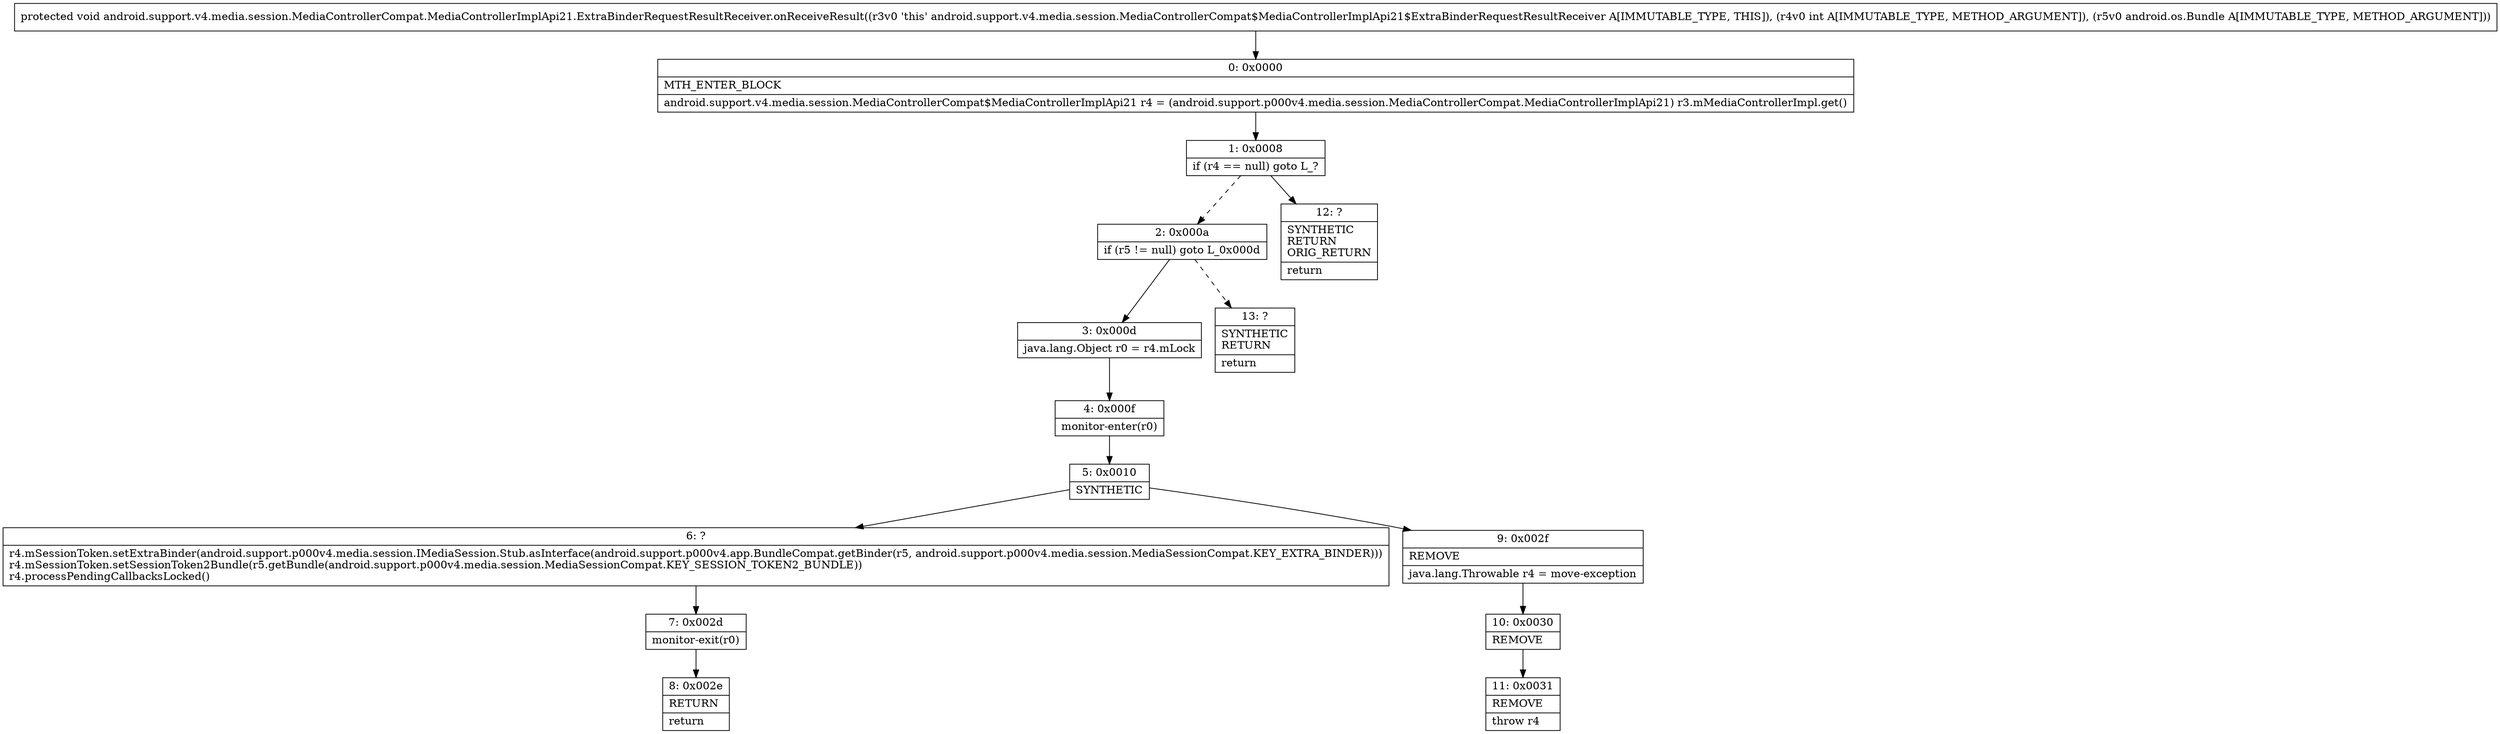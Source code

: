 digraph "CFG forandroid.support.v4.media.session.MediaControllerCompat.MediaControllerImplApi21.ExtraBinderRequestResultReceiver.onReceiveResult(ILandroid\/os\/Bundle;)V" {
Node_0 [shape=record,label="{0\:\ 0x0000|MTH_ENTER_BLOCK\l|android.support.v4.media.session.MediaControllerCompat$MediaControllerImplApi21 r4 = (android.support.p000v4.media.session.MediaControllerCompat.MediaControllerImplApi21) r3.mMediaControllerImpl.get()\l}"];
Node_1 [shape=record,label="{1\:\ 0x0008|if (r4 == null) goto L_?\l}"];
Node_2 [shape=record,label="{2\:\ 0x000a|if (r5 != null) goto L_0x000d\l}"];
Node_3 [shape=record,label="{3\:\ 0x000d|java.lang.Object r0 = r4.mLock\l}"];
Node_4 [shape=record,label="{4\:\ 0x000f|monitor\-enter(r0)\l}"];
Node_5 [shape=record,label="{5\:\ 0x0010|SYNTHETIC\l}"];
Node_6 [shape=record,label="{6\:\ ?|r4.mSessionToken.setExtraBinder(android.support.p000v4.media.session.IMediaSession.Stub.asInterface(android.support.p000v4.app.BundleCompat.getBinder(r5, android.support.p000v4.media.session.MediaSessionCompat.KEY_EXTRA_BINDER)))\lr4.mSessionToken.setSessionToken2Bundle(r5.getBundle(android.support.p000v4.media.session.MediaSessionCompat.KEY_SESSION_TOKEN2_BUNDLE))\lr4.processPendingCallbacksLocked()\l}"];
Node_7 [shape=record,label="{7\:\ 0x002d|monitor\-exit(r0)\l}"];
Node_8 [shape=record,label="{8\:\ 0x002e|RETURN\l|return\l}"];
Node_9 [shape=record,label="{9\:\ 0x002f|REMOVE\l|java.lang.Throwable r4 = move\-exception\l}"];
Node_10 [shape=record,label="{10\:\ 0x0030|REMOVE\l}"];
Node_11 [shape=record,label="{11\:\ 0x0031|REMOVE\l|throw r4\l}"];
Node_12 [shape=record,label="{12\:\ ?|SYNTHETIC\lRETURN\lORIG_RETURN\l|return\l}"];
Node_13 [shape=record,label="{13\:\ ?|SYNTHETIC\lRETURN\l|return\l}"];
MethodNode[shape=record,label="{protected void android.support.v4.media.session.MediaControllerCompat.MediaControllerImplApi21.ExtraBinderRequestResultReceiver.onReceiveResult((r3v0 'this' android.support.v4.media.session.MediaControllerCompat$MediaControllerImplApi21$ExtraBinderRequestResultReceiver A[IMMUTABLE_TYPE, THIS]), (r4v0 int A[IMMUTABLE_TYPE, METHOD_ARGUMENT]), (r5v0 android.os.Bundle A[IMMUTABLE_TYPE, METHOD_ARGUMENT])) }"];
MethodNode -> Node_0;
Node_0 -> Node_1;
Node_1 -> Node_2[style=dashed];
Node_1 -> Node_12;
Node_2 -> Node_3;
Node_2 -> Node_13[style=dashed];
Node_3 -> Node_4;
Node_4 -> Node_5;
Node_5 -> Node_6;
Node_5 -> Node_9;
Node_6 -> Node_7;
Node_7 -> Node_8;
Node_9 -> Node_10;
Node_10 -> Node_11;
}

